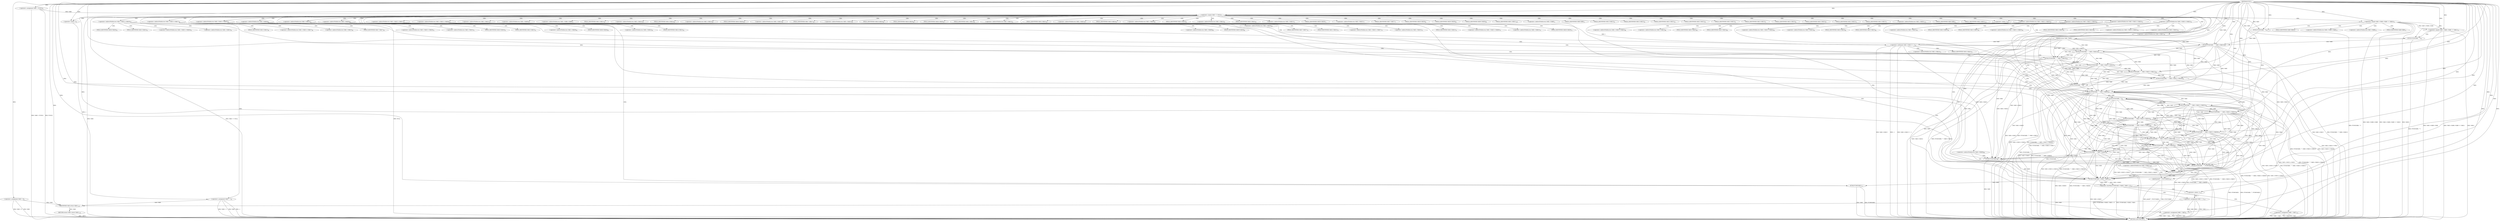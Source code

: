 digraph "FUN1" {  
"8" [label = <(METHOD,FUN1)<SUB>1</SUB>> ]
"308" [label = <(METHOD_RETURN,ANY)<SUB>1</SUB>> ]
"9" [label = <(PARAM,struct VAR1 *VAR2)<SUB>1</SUB>> ]
"12" [label = <(&lt;operator&gt;.assignment,VAR3 = 0)<SUB>3</SUB>> ]
"16" [label = <(&lt;operator&gt;.assignment,VAR5 = FUN2())<SUB>6</SUB>> ]
"306" [label = <(RETURN,return VAR3;,return VAR3;)<SUB>119</SUB>> ]
"20" [label = <(&lt;operator&gt;.equals,VAR5 == NULL)<SUB>7</SUB>> ]
"307" [label = <(IDENTIFIER,VAR3,return VAR3;)<SUB>119</SUB>> ]
"24" [label = <(&lt;operator&gt;.assignment,VAR6 = VAR7)<SUB>8</SUB>> ]
"27" [label = <(&lt;operator&gt;.assignment,VAR3 = -1)<SUB>9</SUB>> ]
"59" [label = <(FUN4,FUN4(VAR5, &quot;&quot;, VAR2-&gt;VAR12))<SUB>16</SUB>> ]
"143" [label = <(FUN4,FUN4(VAR5, &quot;&quot;, VAR2-&gt;VAR20))<SUB>47</SUB>> ]
"304" [label = <(FUN9,FUN9(VAR5))<SUB>117</SUB>> ]
"29" [label = <(&lt;operator&gt;.minus,-1)<SUB>9</SUB>> ]
"34" [label = <(&lt;operator&gt;.equals,VAR2-&gt;VAR8-&gt;VAR9 == VAR10)<SUB>11</SUB>> ]
"66" [label = <(&lt;operator&gt;.notEquals,VAR2-&gt;VAR13 != -1)<SUB>19</SUB>> ]
"289" [label = <(&lt;operator&gt;.lessThan,FUN8(VAR2-&gt;VAR32, VAR5) &lt; 0)<SUB>113</SUB>> ]
"42" [label = <(FUN3,FUN3(VAR5, &quot;&quot;))<SUB>12</SUB>> ]
"73" [label = <(FUN4,FUN4(VAR5, &quot;&quot;, VAR2-&gt;VAR13))<SUB>21</SUB>> ]
"84" [label = <(FUN4,FUN4(VAR5, &quot;&quot;, VAR2-&gt;VAR14))<SUB>26</SUB>> ]
"97" [label = <(FUN4,FUN4(VAR5, &quot;&quot;, VAR2-&gt;VAR15-&gt;VAR16))<SUB>31</SUB>> ]
"112" [label = <(FUN4,FUN4(VAR5, &quot;&quot;, VAR2-&gt;VAR15-&gt;VAR17))<SUB>36</SUB>> ]
"127" [label = <(FUN4,FUN4(VAR5, &quot;&quot;, VAR2-&gt;VAR15-&gt;VAR18))<SUB>41</SUB>> ]
"140" [label = <(FUN3,FUN3(VAR5, &quot;&quot;))<SUB>45</SUB>> ]
"154" [label = <(FUN3,FUN3(VAR5, &quot;&quot;))<SUB>51</SUB>> ]
"164" [label = <(FUN4,FUN4(VAR5, &quot;&quot;, VAR2-&gt;VAR15-&gt;VAR22))<SUB>54</SUB>> ]
"179" [label = <(FUN4,FUN4(VAR5, &quot;&quot;, VAR2-&gt;VAR15-&gt;VAR23))<SUB>59</SUB>> ]
"194" [label = <(FUN4,FUN4(VAR5, &quot;&quot;, VAR2-&gt;VAR15-&gt;VAR24))<SUB>64</SUB>> ]
"209" [label = <(FUN4,FUN4(VAR5, &quot;&quot;, VAR2-&gt;VAR15-&gt;VAR25))<SUB>69</SUB>> ]
"224" [label = <(FUN4,FUN4(VAR5, &quot;&quot;, VAR2-&gt;VAR15-&gt;VAR26))<SUB>74</SUB>> ]
"239" [label = <(FUN4,FUN4(VAR5, &quot;&quot;, VAR2-&gt;VAR15-&gt;VAR27))<SUB>79</SUB>> ]
"252" [label = <(FUN5,FUN5(VAR5, &quot;&quot;, VAR2-&gt;VAR28))<SUB>83</SUB>> ]
"263" [label = <(FUN5,FUN5(VAR5, &quot;&quot;, VAR2-&gt;VAR29))<SUB>85</SUB>> ]
"274" [label = <(FUN4,FUN4(VAR5, &quot;&quot;, FUN6(VAR2)))<SUB>89</SUB>> ]
"284" [label = <(printf,printf(&quot;&quot;, FUN7(VAR5)))<SUB>110</SUB>> ]
"297" [label = <(&lt;operator&gt;.assignment,VAR6 = VAR7)<SUB>114</SUB>> ]
"300" [label = <(&lt;operator&gt;.assignment,VAR3 = -1)<SUB>115</SUB>> ]
"70" [label = <(&lt;operator&gt;.minus,-1)<SUB>19</SUB>> ]
"290" [label = <(FUN8,FUN8(VAR2-&gt;VAR32, VAR5))<SUB>113</SUB>> ]
"48" [label = <(&lt;operator&gt;.equals,VAR2-&gt;VAR8-&gt;VAR9 == VAR11)<SUB>13</SUB>> ]
"277" [label = <(FUN6,FUN6(VAR2))<SUB>89</SUB>> ]
"286" [label = <(FUN7,FUN7(VAR5))<SUB>110</SUB>> ]
"302" [label = <(&lt;operator&gt;.minus,-1)<SUB>115</SUB>> ]
"56" [label = <(FUN3,FUN3(VAR5, &quot;&quot;))<SUB>14</SUB>> ]
"62" [label = <(&lt;operator&gt;.indirectFieldAccess,VAR2-&gt;VAR12)<SUB>16</SUB>> ]
"80" [label = <(&lt;operator&gt;.indirectFieldAccess,VAR2-&gt;VAR14)<SUB>24</SUB>> ]
"91" [label = <(&lt;operator&gt;.indirectFieldAccess,VAR2-&gt;VAR15-&gt;VAR16)<SUB>29</SUB>> ]
"106" [label = <(&lt;operator&gt;.indirectFieldAccess,VAR2-&gt;VAR15-&gt;VAR17)<SUB>34</SUB>> ]
"121" [label = <(&lt;operator&gt;.indirectFieldAccess,VAR2-&gt;VAR15-&gt;VAR18)<SUB>39</SUB>> ]
"136" [label = <(&lt;operator&gt;.indirectFieldAccess,VAR2-&gt;VAR19)<SUB>44</SUB>> ]
"146" [label = <(&lt;operator&gt;.indirectFieldAccess,VAR2-&gt;VAR20)<SUB>47</SUB>> ]
"150" [label = <(&lt;operator&gt;.indirectFieldAccess,VAR2-&gt;VAR21)<SUB>50</SUB>> ]
"158" [label = <(&lt;operator&gt;.indirectFieldAccess,VAR2-&gt;VAR15-&gt;VAR22)<SUB>52</SUB>> ]
"173" [label = <(&lt;operator&gt;.indirectFieldAccess,VAR2-&gt;VAR15-&gt;VAR23)<SUB>57</SUB>> ]
"188" [label = <(&lt;operator&gt;.indirectFieldAccess,VAR2-&gt;VAR15-&gt;VAR24)<SUB>62</SUB>> ]
"203" [label = <(&lt;operator&gt;.indirectFieldAccess,VAR2-&gt;VAR15-&gt;VAR25)<SUB>67</SUB>> ]
"218" [label = <(&lt;operator&gt;.indirectFieldAccess,VAR2-&gt;VAR15-&gt;VAR26)<SUB>72</SUB>> ]
"233" [label = <(&lt;operator&gt;.indirectFieldAccess,VAR2-&gt;VAR15-&gt;VAR27)<SUB>77</SUB>> ]
"248" [label = <(&lt;operator&gt;.indirectFieldAccess,VAR2-&gt;VAR28)<SUB>82</SUB>> ]
"259" [label = <(&lt;operator&gt;.indirectFieldAccess,VAR2-&gt;VAR29)<SUB>84</SUB>> ]
"270" [label = <(&lt;operator&gt;.indirectFieldAccess,VAR2-&gt;VAR30)<SUB>86</SUB>> ]
"280" [label = <(&lt;operator&gt;.indirectFieldAccess,VAR2-&gt;VAR31)<SUB>109</SUB>> ]
"35" [label = <(&lt;operator&gt;.indirectFieldAccess,VAR2-&gt;VAR8-&gt;VAR9)<SUB>11</SUB>> ]
"64" [label = <(FIELD_IDENTIFIER,VAR12,VAR12)<SUB>16</SUB>> ]
"67" [label = <(&lt;operator&gt;.indirectFieldAccess,VAR2-&gt;VAR13)<SUB>19</SUB>> ]
"82" [label = <(FIELD_IDENTIFIER,VAR14,VAR14)<SUB>24</SUB>> ]
"92" [label = <(&lt;operator&gt;.indirectFieldAccess,VAR2-&gt;VAR15)<SUB>29</SUB>> ]
"95" [label = <(FIELD_IDENTIFIER,VAR16,VAR16)<SUB>29</SUB>> ]
"107" [label = <(&lt;operator&gt;.indirectFieldAccess,VAR2-&gt;VAR15)<SUB>34</SUB>> ]
"110" [label = <(FIELD_IDENTIFIER,VAR17,VAR17)<SUB>34</SUB>> ]
"122" [label = <(&lt;operator&gt;.indirectFieldAccess,VAR2-&gt;VAR15)<SUB>39</SUB>> ]
"125" [label = <(FIELD_IDENTIFIER,VAR18,VAR18)<SUB>39</SUB>> ]
"138" [label = <(FIELD_IDENTIFIER,VAR19,VAR19)<SUB>44</SUB>> ]
"148" [label = <(FIELD_IDENTIFIER,VAR20,VAR20)<SUB>47</SUB>> ]
"152" [label = <(FIELD_IDENTIFIER,VAR21,VAR21)<SUB>50</SUB>> ]
"159" [label = <(&lt;operator&gt;.indirectFieldAccess,VAR2-&gt;VAR15)<SUB>52</SUB>> ]
"162" [label = <(FIELD_IDENTIFIER,VAR22,VAR22)<SUB>52</SUB>> ]
"174" [label = <(&lt;operator&gt;.indirectFieldAccess,VAR2-&gt;VAR15)<SUB>57</SUB>> ]
"177" [label = <(FIELD_IDENTIFIER,VAR23,VAR23)<SUB>57</SUB>> ]
"189" [label = <(&lt;operator&gt;.indirectFieldAccess,VAR2-&gt;VAR15)<SUB>62</SUB>> ]
"192" [label = <(FIELD_IDENTIFIER,VAR24,VAR24)<SUB>62</SUB>> ]
"204" [label = <(&lt;operator&gt;.indirectFieldAccess,VAR2-&gt;VAR15)<SUB>67</SUB>> ]
"207" [label = <(FIELD_IDENTIFIER,VAR25,VAR25)<SUB>67</SUB>> ]
"219" [label = <(&lt;operator&gt;.indirectFieldAccess,VAR2-&gt;VAR15)<SUB>72</SUB>> ]
"222" [label = <(FIELD_IDENTIFIER,VAR26,VAR26)<SUB>72</SUB>> ]
"234" [label = <(&lt;operator&gt;.indirectFieldAccess,VAR2-&gt;VAR15)<SUB>77</SUB>> ]
"237" [label = <(FIELD_IDENTIFIER,VAR27,VAR27)<SUB>77</SUB>> ]
"250" [label = <(FIELD_IDENTIFIER,VAR28,VAR28)<SUB>82</SUB>> ]
"261" [label = <(FIELD_IDENTIFIER,VAR29,VAR29)<SUB>84</SUB>> ]
"272" [label = <(FIELD_IDENTIFIER,VAR30,VAR30)<SUB>86</SUB>> ]
"282" [label = <(FIELD_IDENTIFIER,VAR31,VAR31)<SUB>109</SUB>> ]
"36" [label = <(&lt;operator&gt;.indirectFieldAccess,VAR2-&gt;VAR8)<SUB>11</SUB>> ]
"39" [label = <(FIELD_IDENTIFIER,VAR9,VAR9)<SUB>11</SUB>> ]
"69" [label = <(FIELD_IDENTIFIER,VAR13,VAR13)<SUB>19</SUB>> ]
"76" [label = <(&lt;operator&gt;.indirectFieldAccess,VAR2-&gt;VAR13)<SUB>21</SUB>> ]
"87" [label = <(&lt;operator&gt;.indirectFieldAccess,VAR2-&gt;VAR14)<SUB>26</SUB>> ]
"94" [label = <(FIELD_IDENTIFIER,VAR15,VAR15)<SUB>29</SUB>> ]
"100" [label = <(&lt;operator&gt;.indirectFieldAccess,VAR2-&gt;VAR15-&gt;VAR16)<SUB>31</SUB>> ]
"109" [label = <(FIELD_IDENTIFIER,VAR15,VAR15)<SUB>34</SUB>> ]
"115" [label = <(&lt;operator&gt;.indirectFieldAccess,VAR2-&gt;VAR15-&gt;VAR17)<SUB>36</SUB>> ]
"124" [label = <(FIELD_IDENTIFIER,VAR15,VAR15)<SUB>39</SUB>> ]
"130" [label = <(&lt;operator&gt;.indirectFieldAccess,VAR2-&gt;VAR15-&gt;VAR18)<SUB>41</SUB>> ]
"161" [label = <(FIELD_IDENTIFIER,VAR15,VAR15)<SUB>52</SUB>> ]
"167" [label = <(&lt;operator&gt;.indirectFieldAccess,VAR2-&gt;VAR15-&gt;VAR22)<SUB>54</SUB>> ]
"176" [label = <(FIELD_IDENTIFIER,VAR15,VAR15)<SUB>57</SUB>> ]
"182" [label = <(&lt;operator&gt;.indirectFieldAccess,VAR2-&gt;VAR15-&gt;VAR23)<SUB>59</SUB>> ]
"191" [label = <(FIELD_IDENTIFIER,VAR15,VAR15)<SUB>62</SUB>> ]
"197" [label = <(&lt;operator&gt;.indirectFieldAccess,VAR2-&gt;VAR15-&gt;VAR24)<SUB>64</SUB>> ]
"206" [label = <(FIELD_IDENTIFIER,VAR15,VAR15)<SUB>67</SUB>> ]
"212" [label = <(&lt;operator&gt;.indirectFieldAccess,VAR2-&gt;VAR15-&gt;VAR25)<SUB>69</SUB>> ]
"221" [label = <(FIELD_IDENTIFIER,VAR15,VAR15)<SUB>72</SUB>> ]
"227" [label = <(&lt;operator&gt;.indirectFieldAccess,VAR2-&gt;VAR15-&gt;VAR26)<SUB>74</SUB>> ]
"236" [label = <(FIELD_IDENTIFIER,VAR15,VAR15)<SUB>77</SUB>> ]
"242" [label = <(&lt;operator&gt;.indirectFieldAccess,VAR2-&gt;VAR15-&gt;VAR27)<SUB>79</SUB>> ]
"255" [label = <(&lt;operator&gt;.indirectFieldAccess,VAR2-&gt;VAR28)<SUB>83</SUB>> ]
"266" [label = <(&lt;operator&gt;.indirectFieldAccess,VAR2-&gt;VAR29)<SUB>85</SUB>> ]
"291" [label = <(&lt;operator&gt;.indirectFieldAccess,VAR2-&gt;VAR32)<SUB>113</SUB>> ]
"38" [label = <(FIELD_IDENTIFIER,VAR8,VAR8)<SUB>11</SUB>> ]
"78" [label = <(FIELD_IDENTIFIER,VAR13,VAR13)<SUB>21</SUB>> ]
"89" [label = <(FIELD_IDENTIFIER,VAR14,VAR14)<SUB>26</SUB>> ]
"101" [label = <(&lt;operator&gt;.indirectFieldAccess,VAR2-&gt;VAR15)<SUB>31</SUB>> ]
"104" [label = <(FIELD_IDENTIFIER,VAR16,VAR16)<SUB>31</SUB>> ]
"116" [label = <(&lt;operator&gt;.indirectFieldAccess,VAR2-&gt;VAR15)<SUB>36</SUB>> ]
"119" [label = <(FIELD_IDENTIFIER,VAR17,VAR17)<SUB>36</SUB>> ]
"131" [label = <(&lt;operator&gt;.indirectFieldAccess,VAR2-&gt;VAR15)<SUB>41</SUB>> ]
"134" [label = <(FIELD_IDENTIFIER,VAR18,VAR18)<SUB>41</SUB>> ]
"168" [label = <(&lt;operator&gt;.indirectFieldAccess,VAR2-&gt;VAR15)<SUB>54</SUB>> ]
"171" [label = <(FIELD_IDENTIFIER,VAR22,VAR22)<SUB>54</SUB>> ]
"183" [label = <(&lt;operator&gt;.indirectFieldAccess,VAR2-&gt;VAR15)<SUB>59</SUB>> ]
"186" [label = <(FIELD_IDENTIFIER,VAR23,VAR23)<SUB>59</SUB>> ]
"198" [label = <(&lt;operator&gt;.indirectFieldAccess,VAR2-&gt;VAR15)<SUB>64</SUB>> ]
"201" [label = <(FIELD_IDENTIFIER,VAR24,VAR24)<SUB>64</SUB>> ]
"213" [label = <(&lt;operator&gt;.indirectFieldAccess,VAR2-&gt;VAR15)<SUB>69</SUB>> ]
"216" [label = <(FIELD_IDENTIFIER,VAR25,VAR25)<SUB>69</SUB>> ]
"228" [label = <(&lt;operator&gt;.indirectFieldAccess,VAR2-&gt;VAR15)<SUB>74</SUB>> ]
"231" [label = <(FIELD_IDENTIFIER,VAR26,VAR26)<SUB>74</SUB>> ]
"243" [label = <(&lt;operator&gt;.indirectFieldAccess,VAR2-&gt;VAR15)<SUB>79</SUB>> ]
"246" [label = <(FIELD_IDENTIFIER,VAR27,VAR27)<SUB>79</SUB>> ]
"257" [label = <(FIELD_IDENTIFIER,VAR28,VAR28)<SUB>83</SUB>> ]
"268" [label = <(FIELD_IDENTIFIER,VAR29,VAR29)<SUB>85</SUB>> ]
"293" [label = <(FIELD_IDENTIFIER,VAR32,VAR32)<SUB>113</SUB>> ]
"49" [label = <(&lt;operator&gt;.indirectFieldAccess,VAR2-&gt;VAR8-&gt;VAR9)<SUB>13</SUB>> ]
"103" [label = <(FIELD_IDENTIFIER,VAR15,VAR15)<SUB>31</SUB>> ]
"118" [label = <(FIELD_IDENTIFIER,VAR15,VAR15)<SUB>36</SUB>> ]
"133" [label = <(FIELD_IDENTIFIER,VAR15,VAR15)<SUB>41</SUB>> ]
"170" [label = <(FIELD_IDENTIFIER,VAR15,VAR15)<SUB>54</SUB>> ]
"185" [label = <(FIELD_IDENTIFIER,VAR15,VAR15)<SUB>59</SUB>> ]
"200" [label = <(FIELD_IDENTIFIER,VAR15,VAR15)<SUB>64</SUB>> ]
"215" [label = <(FIELD_IDENTIFIER,VAR15,VAR15)<SUB>69</SUB>> ]
"230" [label = <(FIELD_IDENTIFIER,VAR15,VAR15)<SUB>74</SUB>> ]
"245" [label = <(FIELD_IDENTIFIER,VAR15,VAR15)<SUB>79</SUB>> ]
"50" [label = <(&lt;operator&gt;.indirectFieldAccess,VAR2-&gt;VAR8)<SUB>13</SUB>> ]
"53" [label = <(FIELD_IDENTIFIER,VAR9,VAR9)<SUB>13</SUB>> ]
"52" [label = <(FIELD_IDENTIFIER,VAR8,VAR8)<SUB>13</SUB>> ]
  "306" -> "308"  [ label = "DDG: &lt;RET&gt;"] 
  "9" -> "308"  [ label = "DDG: VAR2"] 
  "12" -> "308"  [ label = "DDG: VAR3"] 
  "12" -> "308"  [ label = "DDG: VAR3 = 0"] 
  "16" -> "308"  [ label = "DDG: FUN2()"] 
  "16" -> "308"  [ label = "DDG: VAR5 = FUN2()"] 
  "20" -> "308"  [ label = "DDG: VAR5"] 
  "20" -> "308"  [ label = "DDG: VAR5 == NULL"] 
  "34" -> "308"  [ label = "DDG: VAR2-&gt;VAR8-&gt;VAR9"] 
  "34" -> "308"  [ label = "DDG: VAR2-&gt;VAR8-&gt;VAR9 == VAR10"] 
  "48" -> "308"  [ label = "DDG: VAR2-&gt;VAR8-&gt;VAR9"] 
  "48" -> "308"  [ label = "DDG: VAR2-&gt;VAR8-&gt;VAR9 == VAR11"] 
  "56" -> "308"  [ label = "DDG: FUN3(VAR5, &quot;&quot;)"] 
  "42" -> "308"  [ label = "DDG: FUN3(VAR5, &quot;&quot;)"] 
  "59" -> "308"  [ label = "DDG: VAR2-&gt;VAR12"] 
  "59" -> "308"  [ label = "DDG: FUN4(VAR5, &quot;&quot;, VAR2-&gt;VAR12)"] 
  "66" -> "308"  [ label = "DDG: VAR2-&gt;VAR13"] 
  "66" -> "308"  [ label = "DDG: -1"] 
  "66" -> "308"  [ label = "DDG: VAR2-&gt;VAR13 != -1"] 
  "73" -> "308"  [ label = "DDG: VAR2-&gt;VAR13"] 
  "73" -> "308"  [ label = "DDG: FUN4(VAR5, &quot;&quot;, VAR2-&gt;VAR13)"] 
  "84" -> "308"  [ label = "DDG: VAR2-&gt;VAR14"] 
  "84" -> "308"  [ label = "DDG: FUN4(VAR5, &quot;&quot;, VAR2-&gt;VAR14)"] 
  "97" -> "308"  [ label = "DDG: VAR2-&gt;VAR15-&gt;VAR16"] 
  "97" -> "308"  [ label = "DDG: FUN4(VAR5, &quot;&quot;, VAR2-&gt;VAR15-&gt;VAR16)"] 
  "112" -> "308"  [ label = "DDG: VAR2-&gt;VAR15-&gt;VAR17"] 
  "112" -> "308"  [ label = "DDG: FUN4(VAR5, &quot;&quot;, VAR2-&gt;VAR15-&gt;VAR17)"] 
  "127" -> "308"  [ label = "DDG: VAR2-&gt;VAR15-&gt;VAR18"] 
  "127" -> "308"  [ label = "DDG: FUN4(VAR5, &quot;&quot;, VAR2-&gt;VAR15-&gt;VAR18)"] 
  "140" -> "308"  [ label = "DDG: FUN3(VAR5, &quot;&quot;)"] 
  "143" -> "308"  [ label = "DDG: VAR2-&gt;VAR20"] 
  "143" -> "308"  [ label = "DDG: FUN4(VAR5, &quot;&quot;, VAR2-&gt;VAR20)"] 
  "154" -> "308"  [ label = "DDG: FUN3(VAR5, &quot;&quot;)"] 
  "164" -> "308"  [ label = "DDG: VAR2-&gt;VAR15-&gt;VAR22"] 
  "164" -> "308"  [ label = "DDG: FUN4(VAR5, &quot;&quot;, VAR2-&gt;VAR15-&gt;VAR22)"] 
  "179" -> "308"  [ label = "DDG: VAR2-&gt;VAR15-&gt;VAR23"] 
  "179" -> "308"  [ label = "DDG: FUN4(VAR5, &quot;&quot;, VAR2-&gt;VAR15-&gt;VAR23)"] 
  "194" -> "308"  [ label = "DDG: VAR2-&gt;VAR15-&gt;VAR24"] 
  "194" -> "308"  [ label = "DDG: FUN4(VAR5, &quot;&quot;, VAR2-&gt;VAR15-&gt;VAR24)"] 
  "209" -> "308"  [ label = "DDG: VAR2-&gt;VAR15-&gt;VAR25"] 
  "209" -> "308"  [ label = "DDG: FUN4(VAR5, &quot;&quot;, VAR2-&gt;VAR15-&gt;VAR25)"] 
  "224" -> "308"  [ label = "DDG: VAR2-&gt;VAR15-&gt;VAR26"] 
  "224" -> "308"  [ label = "DDG: FUN4(VAR5, &quot;&quot;, VAR2-&gt;VAR15-&gt;VAR26)"] 
  "239" -> "308"  [ label = "DDG: VAR2-&gt;VAR15-&gt;VAR27"] 
  "239" -> "308"  [ label = "DDG: FUN4(VAR5, &quot;&quot;, VAR2-&gt;VAR15-&gt;VAR27)"] 
  "252" -> "308"  [ label = "DDG: VAR2-&gt;VAR28"] 
  "252" -> "308"  [ label = "DDG: FUN5(VAR5, &quot;&quot;, VAR2-&gt;VAR28)"] 
  "263" -> "308"  [ label = "DDG: VAR2-&gt;VAR29"] 
  "263" -> "308"  [ label = "DDG: FUN5(VAR5, &quot;&quot;, VAR2-&gt;VAR29)"] 
  "277" -> "308"  [ label = "DDG: VAR2"] 
  "274" -> "308"  [ label = "DDG: FUN6(VAR2)"] 
  "274" -> "308"  [ label = "DDG: FUN4(VAR5, &quot;&quot;, FUN6(VAR2))"] 
  "284" -> "308"  [ label = "DDG: FUN7(VAR5)"] 
  "284" -> "308"  [ label = "DDG: printf(&quot;&quot;, FUN7(VAR5))"] 
  "290" -> "308"  [ label = "DDG: VAR2-&gt;VAR32"] 
  "289" -> "308"  [ label = "DDG: FUN8(VAR2-&gt;VAR32, VAR5)"] 
  "289" -> "308"  [ label = "DDG: FUN8(VAR2-&gt;VAR32, VAR5) &lt; 0"] 
  "297" -> "308"  [ label = "DDG: VAR6"] 
  "297" -> "308"  [ label = "DDG: VAR7"] 
  "297" -> "308"  [ label = "DDG: VAR6 = VAR7"] 
  "300" -> "308"  [ label = "DDG: VAR3"] 
  "300" -> "308"  [ label = "DDG: -1"] 
  "300" -> "308"  [ label = "DDG: VAR3 = -1"] 
  "304" -> "308"  [ label = "DDG: VAR5"] 
  "304" -> "308"  [ label = "DDG: FUN9(VAR5)"] 
  "24" -> "308"  [ label = "DDG: VAR6"] 
  "24" -> "308"  [ label = "DDG: VAR7"] 
  "24" -> "308"  [ label = "DDG: VAR6 = VAR7"] 
  "27" -> "308"  [ label = "DDG: VAR3"] 
  "27" -> "308"  [ label = "DDG: -1"] 
  "27" -> "308"  [ label = "DDG: VAR3 = -1"] 
  "20" -> "308"  [ label = "DDG: NULL"] 
  "34" -> "308"  [ label = "DDG: VAR10"] 
  "48" -> "308"  [ label = "DDG: VAR11"] 
  "8" -> "9"  [ label = "DDG: "] 
  "8" -> "12"  [ label = "DDG: "] 
  "8" -> "16"  [ label = "DDG: "] 
  "307" -> "306"  [ label = "DDG: VAR3"] 
  "12" -> "307"  [ label = "DDG: VAR3"] 
  "300" -> "307"  [ label = "DDG: VAR3"] 
  "27" -> "307"  [ label = "DDG: VAR3"] 
  "8" -> "307"  [ label = "DDG: "] 
  "16" -> "20"  [ label = "DDG: VAR5"] 
  "8" -> "20"  [ label = "DDG: "] 
  "8" -> "24"  [ label = "DDG: "] 
  "29" -> "27"  [ label = "DDG: 1"] 
  "8" -> "29"  [ label = "DDG: "] 
  "20" -> "59"  [ label = "DDG: VAR5"] 
  "56" -> "59"  [ label = "DDG: VAR5"] 
  "42" -> "59"  [ label = "DDG: VAR5"] 
  "8" -> "59"  [ label = "DDG: "] 
  "9" -> "59"  [ label = "DDG: VAR2"] 
  "59" -> "143"  [ label = "DDG: VAR5"] 
  "73" -> "143"  [ label = "DDG: VAR5"] 
  "84" -> "143"  [ label = "DDG: VAR5"] 
  "97" -> "143"  [ label = "DDG: VAR5"] 
  "112" -> "143"  [ label = "DDG: VAR5"] 
  "127" -> "143"  [ label = "DDG: VAR5"] 
  "140" -> "143"  [ label = "DDG: VAR5"] 
  "8" -> "143"  [ label = "DDG: "] 
  "9" -> "143"  [ label = "DDG: VAR2"] 
  "290" -> "304"  [ label = "DDG: VAR5"] 
  "8" -> "304"  [ label = "DDG: "] 
  "8" -> "34"  [ label = "DDG: "] 
  "9" -> "66"  [ label = "DDG: VAR2"] 
  "70" -> "66"  [ label = "DDG: 1"] 
  "290" -> "289"  [ label = "DDG: VAR2-&gt;VAR32"] 
  "290" -> "289"  [ label = "DDG: VAR5"] 
  "8" -> "289"  [ label = "DDG: "] 
  "8" -> "297"  [ label = "DDG: "] 
  "302" -> "300"  [ label = "DDG: 1"] 
  "20" -> "42"  [ label = "DDG: VAR5"] 
  "8" -> "42"  [ label = "DDG: "] 
  "8" -> "70"  [ label = "DDG: "] 
  "59" -> "73"  [ label = "DDG: VAR5"] 
  "8" -> "73"  [ label = "DDG: "] 
  "9" -> "73"  [ label = "DDG: VAR2"] 
  "66" -> "73"  [ label = "DDG: VAR2-&gt;VAR13"] 
  "59" -> "84"  [ label = "DDG: VAR5"] 
  "73" -> "84"  [ label = "DDG: VAR5"] 
  "8" -> "84"  [ label = "DDG: "] 
  "9" -> "84"  [ label = "DDG: VAR2"] 
  "59" -> "97"  [ label = "DDG: VAR5"] 
  "73" -> "97"  [ label = "DDG: VAR5"] 
  "84" -> "97"  [ label = "DDG: VAR5"] 
  "8" -> "97"  [ label = "DDG: "] 
  "59" -> "112"  [ label = "DDG: VAR5"] 
  "73" -> "112"  [ label = "DDG: VAR5"] 
  "84" -> "112"  [ label = "DDG: VAR5"] 
  "97" -> "112"  [ label = "DDG: VAR5"] 
  "8" -> "112"  [ label = "DDG: "] 
  "59" -> "127"  [ label = "DDG: VAR5"] 
  "73" -> "127"  [ label = "DDG: VAR5"] 
  "84" -> "127"  [ label = "DDG: VAR5"] 
  "97" -> "127"  [ label = "DDG: VAR5"] 
  "112" -> "127"  [ label = "DDG: VAR5"] 
  "8" -> "127"  [ label = "DDG: "] 
  "59" -> "140"  [ label = "DDG: VAR5"] 
  "73" -> "140"  [ label = "DDG: VAR5"] 
  "84" -> "140"  [ label = "DDG: VAR5"] 
  "97" -> "140"  [ label = "DDG: VAR5"] 
  "112" -> "140"  [ label = "DDG: VAR5"] 
  "127" -> "140"  [ label = "DDG: VAR5"] 
  "8" -> "140"  [ label = "DDG: "] 
  "143" -> "154"  [ label = "DDG: VAR5"] 
  "8" -> "154"  [ label = "DDG: "] 
  "143" -> "164"  [ label = "DDG: VAR5"] 
  "154" -> "164"  [ label = "DDG: VAR5"] 
  "8" -> "164"  [ label = "DDG: "] 
  "143" -> "179"  [ label = "DDG: VAR5"] 
  "154" -> "179"  [ label = "DDG: VAR5"] 
  "164" -> "179"  [ label = "DDG: VAR5"] 
  "8" -> "179"  [ label = "DDG: "] 
  "143" -> "194"  [ label = "DDG: VAR5"] 
  "154" -> "194"  [ label = "DDG: VAR5"] 
  "164" -> "194"  [ label = "DDG: VAR5"] 
  "179" -> "194"  [ label = "DDG: VAR5"] 
  "8" -> "194"  [ label = "DDG: "] 
  "143" -> "209"  [ label = "DDG: VAR5"] 
  "154" -> "209"  [ label = "DDG: VAR5"] 
  "164" -> "209"  [ label = "DDG: VAR5"] 
  "179" -> "209"  [ label = "DDG: VAR5"] 
  "194" -> "209"  [ label = "DDG: VAR5"] 
  "8" -> "209"  [ label = "DDG: "] 
  "143" -> "224"  [ label = "DDG: VAR5"] 
  "154" -> "224"  [ label = "DDG: VAR5"] 
  "164" -> "224"  [ label = "DDG: VAR5"] 
  "179" -> "224"  [ label = "DDG: VAR5"] 
  "194" -> "224"  [ label = "DDG: VAR5"] 
  "209" -> "224"  [ label = "DDG: VAR5"] 
  "8" -> "224"  [ label = "DDG: "] 
  "143" -> "239"  [ label = "DDG: VAR5"] 
  "154" -> "239"  [ label = "DDG: VAR5"] 
  "164" -> "239"  [ label = "DDG: VAR5"] 
  "179" -> "239"  [ label = "DDG: VAR5"] 
  "194" -> "239"  [ label = "DDG: VAR5"] 
  "209" -> "239"  [ label = "DDG: VAR5"] 
  "224" -> "239"  [ label = "DDG: VAR5"] 
  "8" -> "239"  [ label = "DDG: "] 
  "143" -> "252"  [ label = "DDG: VAR5"] 
  "154" -> "252"  [ label = "DDG: VAR5"] 
  "164" -> "252"  [ label = "DDG: VAR5"] 
  "179" -> "252"  [ label = "DDG: VAR5"] 
  "194" -> "252"  [ label = "DDG: VAR5"] 
  "209" -> "252"  [ label = "DDG: VAR5"] 
  "224" -> "252"  [ label = "DDG: VAR5"] 
  "239" -> "252"  [ label = "DDG: VAR5"] 
  "8" -> "252"  [ label = "DDG: "] 
  "9" -> "252"  [ label = "DDG: VAR2"] 
  "143" -> "263"  [ label = "DDG: VAR5"] 
  "154" -> "263"  [ label = "DDG: VAR5"] 
  "164" -> "263"  [ label = "DDG: VAR5"] 
  "179" -> "263"  [ label = "DDG: VAR5"] 
  "194" -> "263"  [ label = "DDG: VAR5"] 
  "209" -> "263"  [ label = "DDG: VAR5"] 
  "224" -> "263"  [ label = "DDG: VAR5"] 
  "239" -> "263"  [ label = "DDG: VAR5"] 
  "252" -> "263"  [ label = "DDG: VAR5"] 
  "8" -> "263"  [ label = "DDG: "] 
  "9" -> "263"  [ label = "DDG: VAR2"] 
  "143" -> "274"  [ label = "DDG: VAR5"] 
  "154" -> "274"  [ label = "DDG: VAR5"] 
  "164" -> "274"  [ label = "DDG: VAR5"] 
  "179" -> "274"  [ label = "DDG: VAR5"] 
  "194" -> "274"  [ label = "DDG: VAR5"] 
  "209" -> "274"  [ label = "DDG: VAR5"] 
  "224" -> "274"  [ label = "DDG: VAR5"] 
  "239" -> "274"  [ label = "DDG: VAR5"] 
  "252" -> "274"  [ label = "DDG: VAR5"] 
  "263" -> "274"  [ label = "DDG: VAR5"] 
  "8" -> "274"  [ label = "DDG: "] 
  "277" -> "274"  [ label = "DDG: VAR2"] 
  "8" -> "284"  [ label = "DDG: "] 
  "286" -> "284"  [ label = "DDG: VAR5"] 
  "9" -> "290"  [ label = "DDG: VAR2"] 
  "277" -> "290"  [ label = "DDG: VAR2"] 
  "143" -> "290"  [ label = "DDG: VAR5"] 
  "154" -> "290"  [ label = "DDG: VAR5"] 
  "164" -> "290"  [ label = "DDG: VAR5"] 
  "179" -> "290"  [ label = "DDG: VAR5"] 
  "194" -> "290"  [ label = "DDG: VAR5"] 
  "209" -> "290"  [ label = "DDG: VAR5"] 
  "224" -> "290"  [ label = "DDG: VAR5"] 
  "239" -> "290"  [ label = "DDG: VAR5"] 
  "252" -> "290"  [ label = "DDG: VAR5"] 
  "263" -> "290"  [ label = "DDG: VAR5"] 
  "274" -> "290"  [ label = "DDG: VAR5"] 
  "286" -> "290"  [ label = "DDG: VAR5"] 
  "8" -> "290"  [ label = "DDG: "] 
  "9" -> "277"  [ label = "DDG: VAR2"] 
  "59" -> "277"  [ label = "DDG: VAR2-&gt;VAR12"] 
  "66" -> "277"  [ label = "DDG: VAR2-&gt;VAR13"] 
  "73" -> "277"  [ label = "DDG: VAR2-&gt;VAR13"] 
  "84" -> "277"  [ label = "DDG: VAR2-&gt;VAR14"] 
  "143" -> "277"  [ label = "DDG: VAR2-&gt;VAR20"] 
  "252" -> "277"  [ label = "DDG: VAR2-&gt;VAR28"] 
  "263" -> "277"  [ label = "DDG: VAR2-&gt;VAR29"] 
  "8" -> "277"  [ label = "DDG: "] 
  "143" -> "286"  [ label = "DDG: VAR5"] 
  "154" -> "286"  [ label = "DDG: VAR5"] 
  "164" -> "286"  [ label = "DDG: VAR5"] 
  "179" -> "286"  [ label = "DDG: VAR5"] 
  "194" -> "286"  [ label = "DDG: VAR5"] 
  "209" -> "286"  [ label = "DDG: VAR5"] 
  "224" -> "286"  [ label = "DDG: VAR5"] 
  "239" -> "286"  [ label = "DDG: VAR5"] 
  "252" -> "286"  [ label = "DDG: VAR5"] 
  "263" -> "286"  [ label = "DDG: VAR5"] 
  "274" -> "286"  [ label = "DDG: VAR5"] 
  "8" -> "286"  [ label = "DDG: "] 
  "8" -> "302"  [ label = "DDG: "] 
  "34" -> "48"  [ label = "DDG: VAR2-&gt;VAR8-&gt;VAR9"] 
  "8" -> "48"  [ label = "DDG: "] 
  "20" -> "56"  [ label = "DDG: VAR5"] 
  "8" -> "56"  [ label = "DDG: "] 
  "20" -> "34"  [ label = "CDG: "] 
  "20" -> "188"  [ label = "CDG: "] 
  "20" -> "136"  [ label = "CDG: "] 
  "20" -> "192"  [ label = "CDG: "] 
  "20" -> "146"  [ label = "CDG: "] 
  "20" -> "161"  [ label = "CDG: "] 
  "20" -> "38"  [ label = "CDG: "] 
  "20" -> "150"  [ label = "CDG: "] 
  "20" -> "272"  [ label = "CDG: "] 
  "20" -> "290"  [ label = "CDG: "] 
  "20" -> "95"  [ label = "CDG: "] 
  "20" -> "162"  [ label = "CDG: "] 
  "20" -> "27"  [ label = "CDG: "] 
  "20" -> "204"  [ label = "CDG: "] 
  "20" -> "59"  [ label = "CDG: "] 
  "20" -> "206"  [ label = "CDG: "] 
  "20" -> "138"  [ label = "CDG: "] 
  "20" -> "148"  [ label = "CDG: "] 
  "20" -> "80"  [ label = "CDG: "] 
  "20" -> "152"  [ label = "CDG: "] 
  "20" -> "36"  [ label = "CDG: "] 
  "20" -> "174"  [ label = "CDG: "] 
  "20" -> "70"  [ label = "CDG: "] 
  "20" -> "158"  [ label = "CDG: "] 
  "20" -> "66"  [ label = "CDG: "] 
  "20" -> "122"  [ label = "CDG: "] 
  "20" -> "304"  [ label = "CDG: "] 
  "20" -> "236"  [ label = "CDG: "] 
  "20" -> "29"  [ label = "CDG: "] 
  "20" -> "159"  [ label = "CDG: "] 
  "20" -> "237"  [ label = "CDG: "] 
  "20" -> "176"  [ label = "CDG: "] 
  "20" -> "177"  [ label = "CDG: "] 
  "20" -> "222"  [ label = "CDG: "] 
  "20" -> "109"  [ label = "CDG: "] 
  "20" -> "39"  [ label = "CDG: "] 
  "20" -> "107"  [ label = "CDG: "] 
  "20" -> "94"  [ label = "CDG: "] 
  "20" -> "64"  [ label = "CDG: "] 
  "20" -> "282"  [ label = "CDG: "] 
  "20" -> "69"  [ label = "CDG: "] 
  "20" -> "67"  [ label = "CDG: "] 
  "20" -> "261"  [ label = "CDG: "] 
  "20" -> "189"  [ label = "CDG: "] 
  "20" -> "121"  [ label = "CDG: "] 
  "20" -> "92"  [ label = "CDG: "] 
  "20" -> "291"  [ label = "CDG: "] 
  "20" -> "91"  [ label = "CDG: "] 
  "20" -> "35"  [ label = "CDG: "] 
  "20" -> "191"  [ label = "CDG: "] 
  "20" -> "259"  [ label = "CDG: "] 
  "20" -> "173"  [ label = "CDG: "] 
  "20" -> "207"  [ label = "CDG: "] 
  "20" -> "289"  [ label = "CDG: "] 
  "20" -> "24"  [ label = "CDG: "] 
  "20" -> "293"  [ label = "CDG: "] 
  "20" -> "221"  [ label = "CDG: "] 
  "20" -> "280"  [ label = "CDG: "] 
  "20" -> "233"  [ label = "CDG: "] 
  "20" -> "106"  [ label = "CDG: "] 
  "20" -> "270"  [ label = "CDG: "] 
  "20" -> "82"  [ label = "CDG: "] 
  "20" -> "143"  [ label = "CDG: "] 
  "20" -> "234"  [ label = "CDG: "] 
  "20" -> "110"  [ label = "CDG: "] 
  "20" -> "248"  [ label = "CDG: "] 
  "20" -> "203"  [ label = "CDG: "] 
  "20" -> "250"  [ label = "CDG: "] 
  "20" -> "218"  [ label = "CDG: "] 
  "20" -> "124"  [ label = "CDG: "] 
  "20" -> "125"  [ label = "CDG: "] 
  "20" -> "219"  [ label = "CDG: "] 
  "20" -> "62"  [ label = "CDG: "] 
  "34" -> "42"  [ label = "CDG: "] 
  "34" -> "52"  [ label = "CDG: "] 
  "34" -> "50"  [ label = "CDG: "] 
  "34" -> "48"  [ label = "CDG: "] 
  "34" -> "49"  [ label = "CDG: "] 
  "34" -> "53"  [ label = "CDG: "] 
  "66" -> "76"  [ label = "CDG: "] 
  "66" -> "73"  [ label = "CDG: "] 
  "66" -> "78"  [ label = "CDG: "] 
  "80" -> "84"  [ label = "CDG: "] 
  "80" -> "87"  [ label = "CDG: "] 
  "80" -> "89"  [ label = "CDG: "] 
  "91" -> "104"  [ label = "CDG: "] 
  "91" -> "100"  [ label = "CDG: "] 
  "91" -> "103"  [ label = "CDG: "] 
  "91" -> "97"  [ label = "CDG: "] 
  "91" -> "101"  [ label = "CDG: "] 
  "106" -> "112"  [ label = "CDG: "] 
  "106" -> "118"  [ label = "CDG: "] 
  "106" -> "116"  [ label = "CDG: "] 
  "106" -> "115"  [ label = "CDG: "] 
  "106" -> "119"  [ label = "CDG: "] 
  "121" -> "134"  [ label = "CDG: "] 
  "121" -> "127"  [ label = "CDG: "] 
  "121" -> "133"  [ label = "CDG: "] 
  "121" -> "131"  [ label = "CDG: "] 
  "121" -> "130"  [ label = "CDG: "] 
  "136" -> "140"  [ label = "CDG: "] 
  "150" -> "154"  [ label = "CDG: "] 
  "158" -> "167"  [ label = "CDG: "] 
  "158" -> "168"  [ label = "CDG: "] 
  "158" -> "170"  [ label = "CDG: "] 
  "158" -> "164"  [ label = "CDG: "] 
  "158" -> "171"  [ label = "CDG: "] 
  "173" -> "182"  [ label = "CDG: "] 
  "173" -> "186"  [ label = "CDG: "] 
  "173" -> "179"  [ label = "CDG: "] 
  "173" -> "185"  [ label = "CDG: "] 
  "173" -> "183"  [ label = "CDG: "] 
  "188" -> "194"  [ label = "CDG: "] 
  "188" -> "201"  [ label = "CDG: "] 
  "188" -> "200"  [ label = "CDG: "] 
  "188" -> "197"  [ label = "CDG: "] 
  "188" -> "198"  [ label = "CDG: "] 
  "203" -> "215"  [ label = "CDG: "] 
  "203" -> "209"  [ label = "CDG: "] 
  "203" -> "213"  [ label = "CDG: "] 
  "203" -> "216"  [ label = "CDG: "] 
  "203" -> "212"  [ label = "CDG: "] 
  "218" -> "230"  [ label = "CDG: "] 
  "218" -> "228"  [ label = "CDG: "] 
  "218" -> "224"  [ label = "CDG: "] 
  "218" -> "227"  [ label = "CDG: "] 
  "218" -> "231"  [ label = "CDG: "] 
  "233" -> "243"  [ label = "CDG: "] 
  "233" -> "242"  [ label = "CDG: "] 
  "233" -> "245"  [ label = "CDG: "] 
  "233" -> "246"  [ label = "CDG: "] 
  "233" -> "239"  [ label = "CDG: "] 
  "248" -> "257"  [ label = "CDG: "] 
  "248" -> "255"  [ label = "CDG: "] 
  "248" -> "252"  [ label = "CDG: "] 
  "259" -> "268"  [ label = "CDG: "] 
  "259" -> "263"  [ label = "CDG: "] 
  "259" -> "266"  [ label = "CDG: "] 
  "270" -> "274"  [ label = "CDG: "] 
  "270" -> "277"  [ label = "CDG: "] 
  "280" -> "284"  [ label = "CDG: "] 
  "280" -> "286"  [ label = "CDG: "] 
  "289" -> "300"  [ label = "CDG: "] 
  "289" -> "302"  [ label = "CDG: "] 
  "289" -> "297"  [ label = "CDG: "] 
  "48" -> "56"  [ label = "CDG: "] 
}
